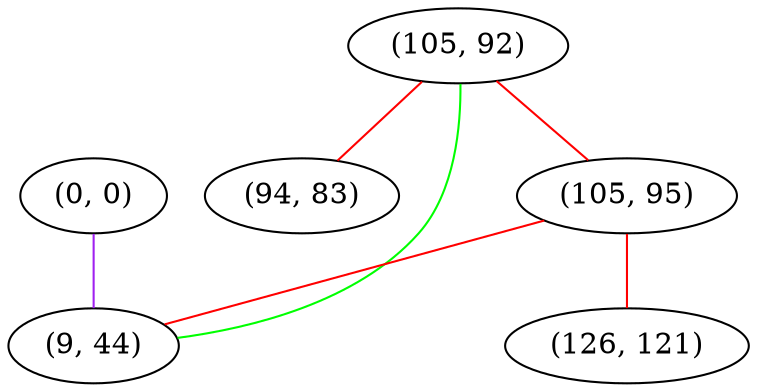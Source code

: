 graph "" {
"(0, 0)";
"(105, 92)";
"(105, 95)";
"(94, 83)";
"(126, 121)";
"(9, 44)";
"(0, 0)" -- "(9, 44)"  [color=purple, key=0, weight=4];
"(105, 92)" -- "(94, 83)"  [color=red, key=0, weight=1];
"(105, 92)" -- "(9, 44)"  [color=green, key=0, weight=2];
"(105, 92)" -- "(105, 95)"  [color=red, key=0, weight=1];
"(105, 95)" -- "(126, 121)"  [color=red, key=0, weight=1];
"(105, 95)" -- "(9, 44)"  [color=red, key=0, weight=1];
}
